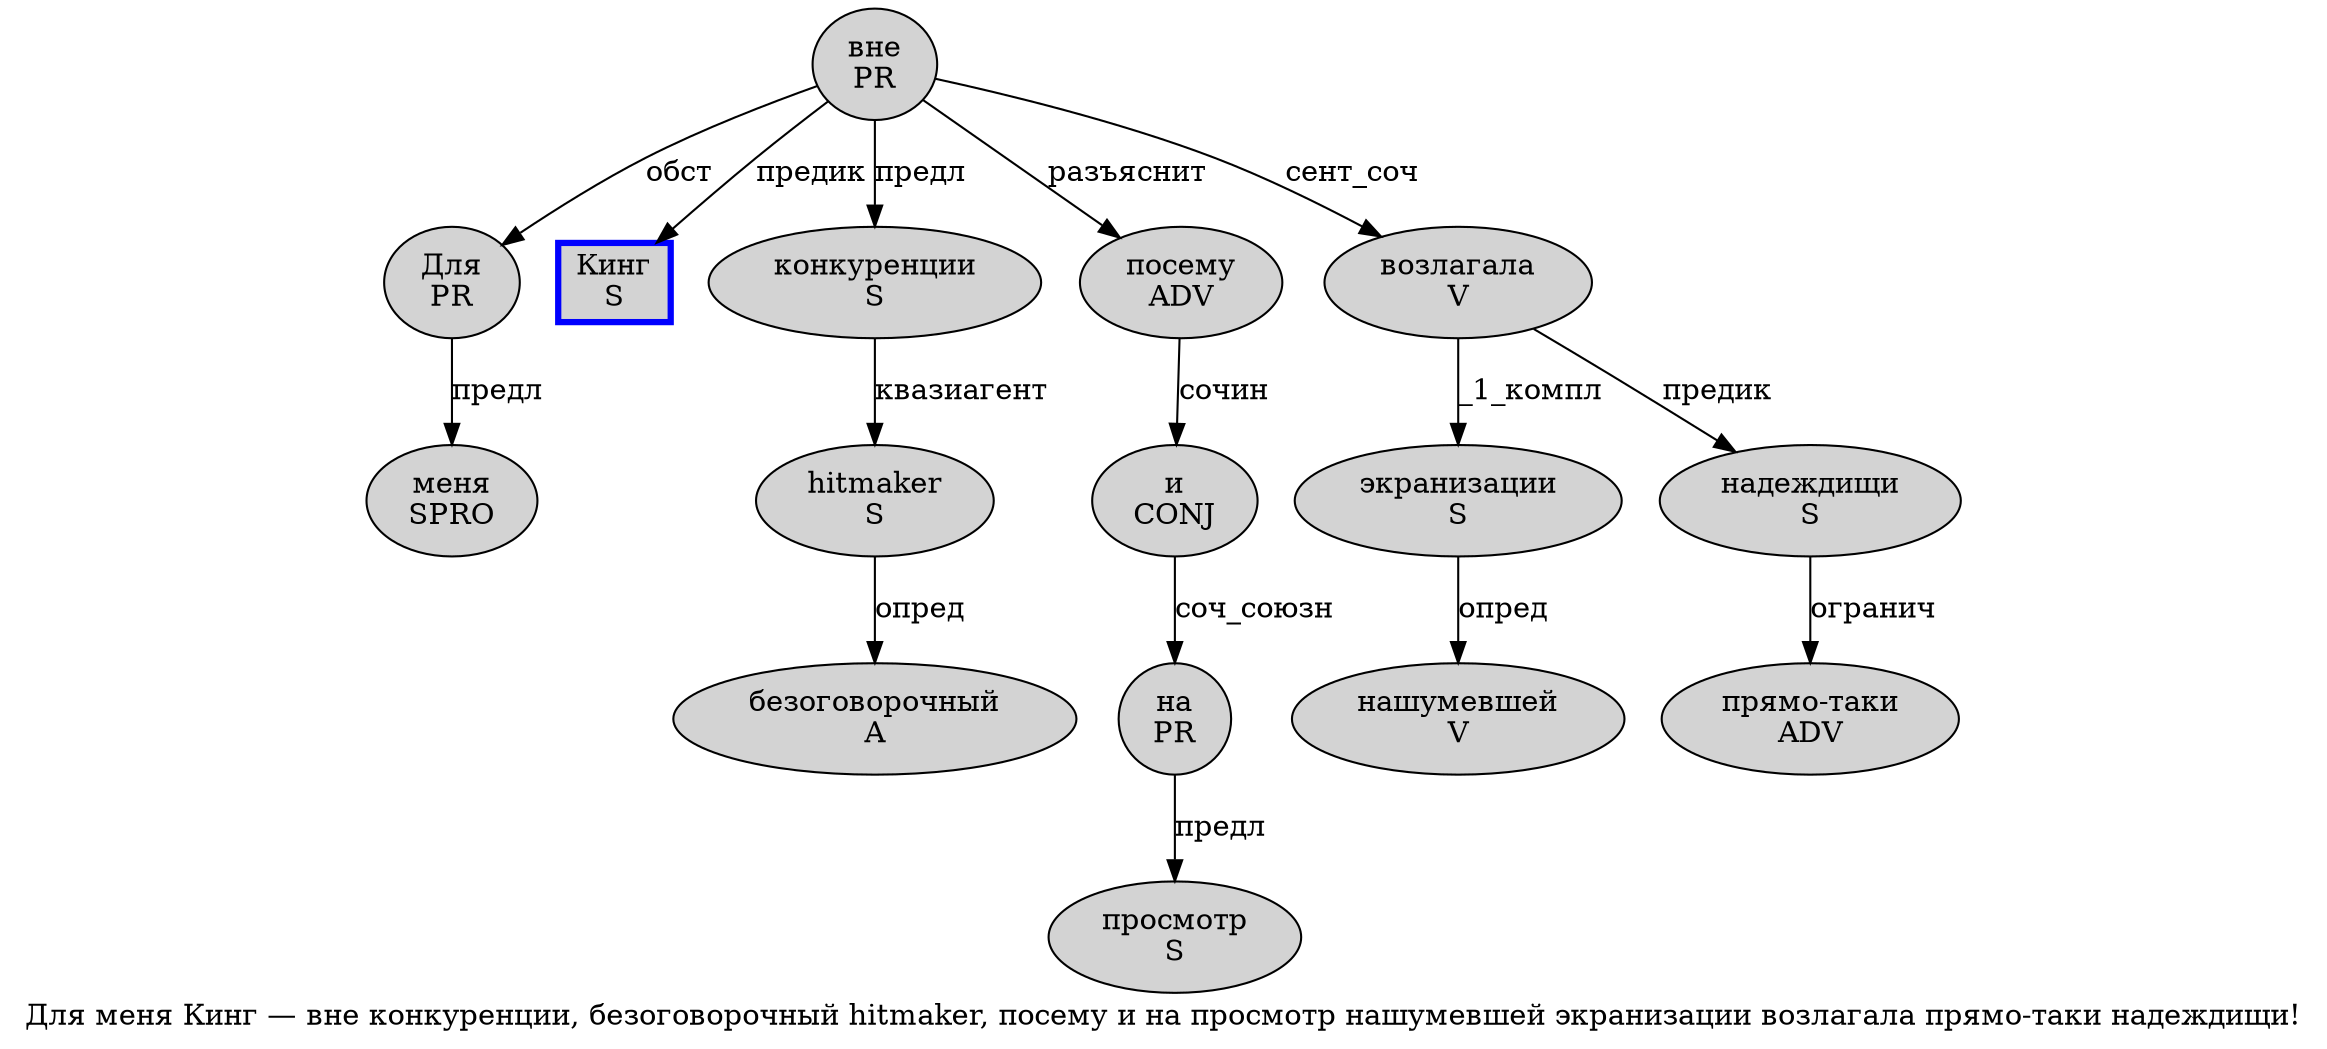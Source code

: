 digraph SENTENCE_3885 {
	graph [label="Для меня Кинг — вне конкуренции, безоговорочный hitmaker, посему и на просмотр нашумевшей экранизации возлагала прямо-таки надеждищи!"]
	node [style=filled]
		0 [label="Для
PR" color="" fillcolor=lightgray penwidth=1 shape=ellipse]
		1 [label="меня
SPRO" color="" fillcolor=lightgray penwidth=1 shape=ellipse]
		2 [label="Кинг
S" color=blue fillcolor=lightgray penwidth=3 shape=box]
		4 [label="вне
PR" color="" fillcolor=lightgray penwidth=1 shape=ellipse]
		5 [label="конкуренции
S" color="" fillcolor=lightgray penwidth=1 shape=ellipse]
		7 [label="безоговорочный
A" color="" fillcolor=lightgray penwidth=1 shape=ellipse]
		8 [label="hitmaker
S" color="" fillcolor=lightgray penwidth=1 shape=ellipse]
		10 [label="посему
ADV" color="" fillcolor=lightgray penwidth=1 shape=ellipse]
		11 [label="и
CONJ" color="" fillcolor=lightgray penwidth=1 shape=ellipse]
		12 [label="на
PR" color="" fillcolor=lightgray penwidth=1 shape=ellipse]
		13 [label="просмотр
S" color="" fillcolor=lightgray penwidth=1 shape=ellipse]
		14 [label="нашумевшей
V" color="" fillcolor=lightgray penwidth=1 shape=ellipse]
		15 [label="экранизации
S" color="" fillcolor=lightgray penwidth=1 shape=ellipse]
		16 [label="возлагала
V" color="" fillcolor=lightgray penwidth=1 shape=ellipse]
		17 [label="прямо-таки
ADV" color="" fillcolor=lightgray penwidth=1 shape=ellipse]
		18 [label="надеждищи
S" color="" fillcolor=lightgray penwidth=1 shape=ellipse]
			4 -> 0 [label="обст"]
			4 -> 2 [label="предик"]
			4 -> 5 [label="предл"]
			4 -> 10 [label="разъяснит"]
			4 -> 16 [label="сент_соч"]
			18 -> 17 [label="огранич"]
			11 -> 12 [label="соч_союзн"]
			8 -> 7 [label="опред"]
			15 -> 14 [label="опред"]
			0 -> 1 [label="предл"]
			16 -> 15 [label="_1_компл"]
			16 -> 18 [label="предик"]
			5 -> 8 [label="квазиагент"]
			10 -> 11 [label="сочин"]
			12 -> 13 [label="предл"]
}
